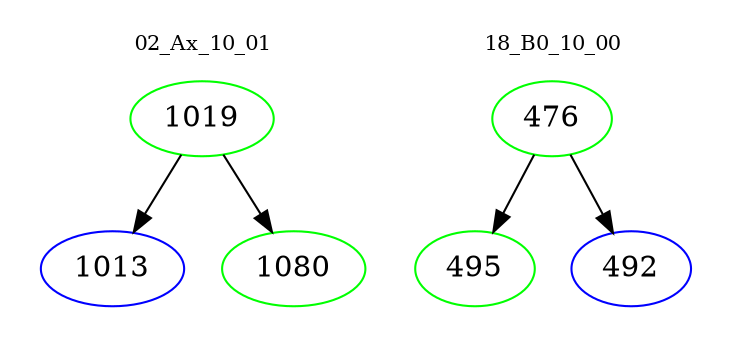 digraph{
subgraph cluster_0 {
color = white
label = "02_Ax_10_01";
fontsize=10;
T0_1019 [label="1019", color="green"]
T0_1019 -> T0_1013 [color="black"]
T0_1013 [label="1013", color="blue"]
T0_1019 -> T0_1080 [color="black"]
T0_1080 [label="1080", color="green"]
}
subgraph cluster_1 {
color = white
label = "18_B0_10_00";
fontsize=10;
T1_476 [label="476", color="green"]
T1_476 -> T1_495 [color="black"]
T1_495 [label="495", color="green"]
T1_476 -> T1_492 [color="black"]
T1_492 [label="492", color="blue"]
}
}
